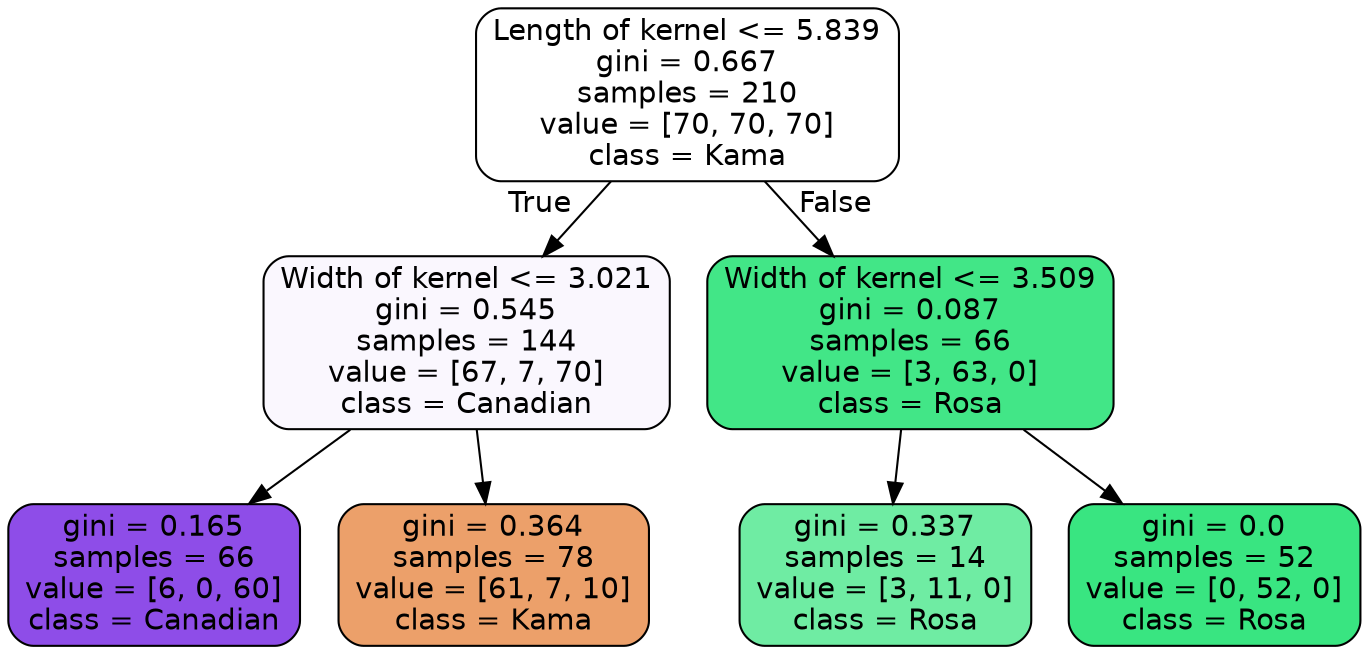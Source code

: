 digraph Tree {
node [shape=box, style="filled, rounded", color="black", fontname="helvetica"] ;
edge [fontname="helvetica"] ;
0 [label="Length of kernel <= 5.839\ngini = 0.667\nsamples = 210\nvalue = [70, 70, 70]\nclass = Kama", fillcolor="#ffffff"] ;
1 [label="Width of kernel <= 3.021\ngini = 0.545\nsamples = 144\nvalue = [67, 7, 70]\nclass = Canadian", fillcolor="#faf7fe"] ;
0 -> 1 [labeldistance=2.5, labelangle=45, headlabel="True"] ;
2 [label="gini = 0.165\nsamples = 66\nvalue = [6, 0, 60]\nclass = Canadian", fillcolor="#8e4de8"] ;
1 -> 2 ;
3 [label="gini = 0.364\nsamples = 78\nvalue = [61, 7, 10]\nclass = Kama", fillcolor="#eca06a"] ;
1 -> 3 ;
4 [label="Width of kernel <= 3.509\ngini = 0.087\nsamples = 66\nvalue = [3, 63, 0]\nclass = Rosa", fillcolor="#42e687"] ;
0 -> 4 [labeldistance=2.5, labelangle=-45, headlabel="False"] ;
5 [label="gini = 0.337\nsamples = 14\nvalue = [3, 11, 0]\nclass = Rosa", fillcolor="#6feca3"] ;
4 -> 5 ;
6 [label="gini = 0.0\nsamples = 52\nvalue = [0, 52, 0]\nclass = Rosa", fillcolor="#39e581"] ;
4 -> 6 ;
}